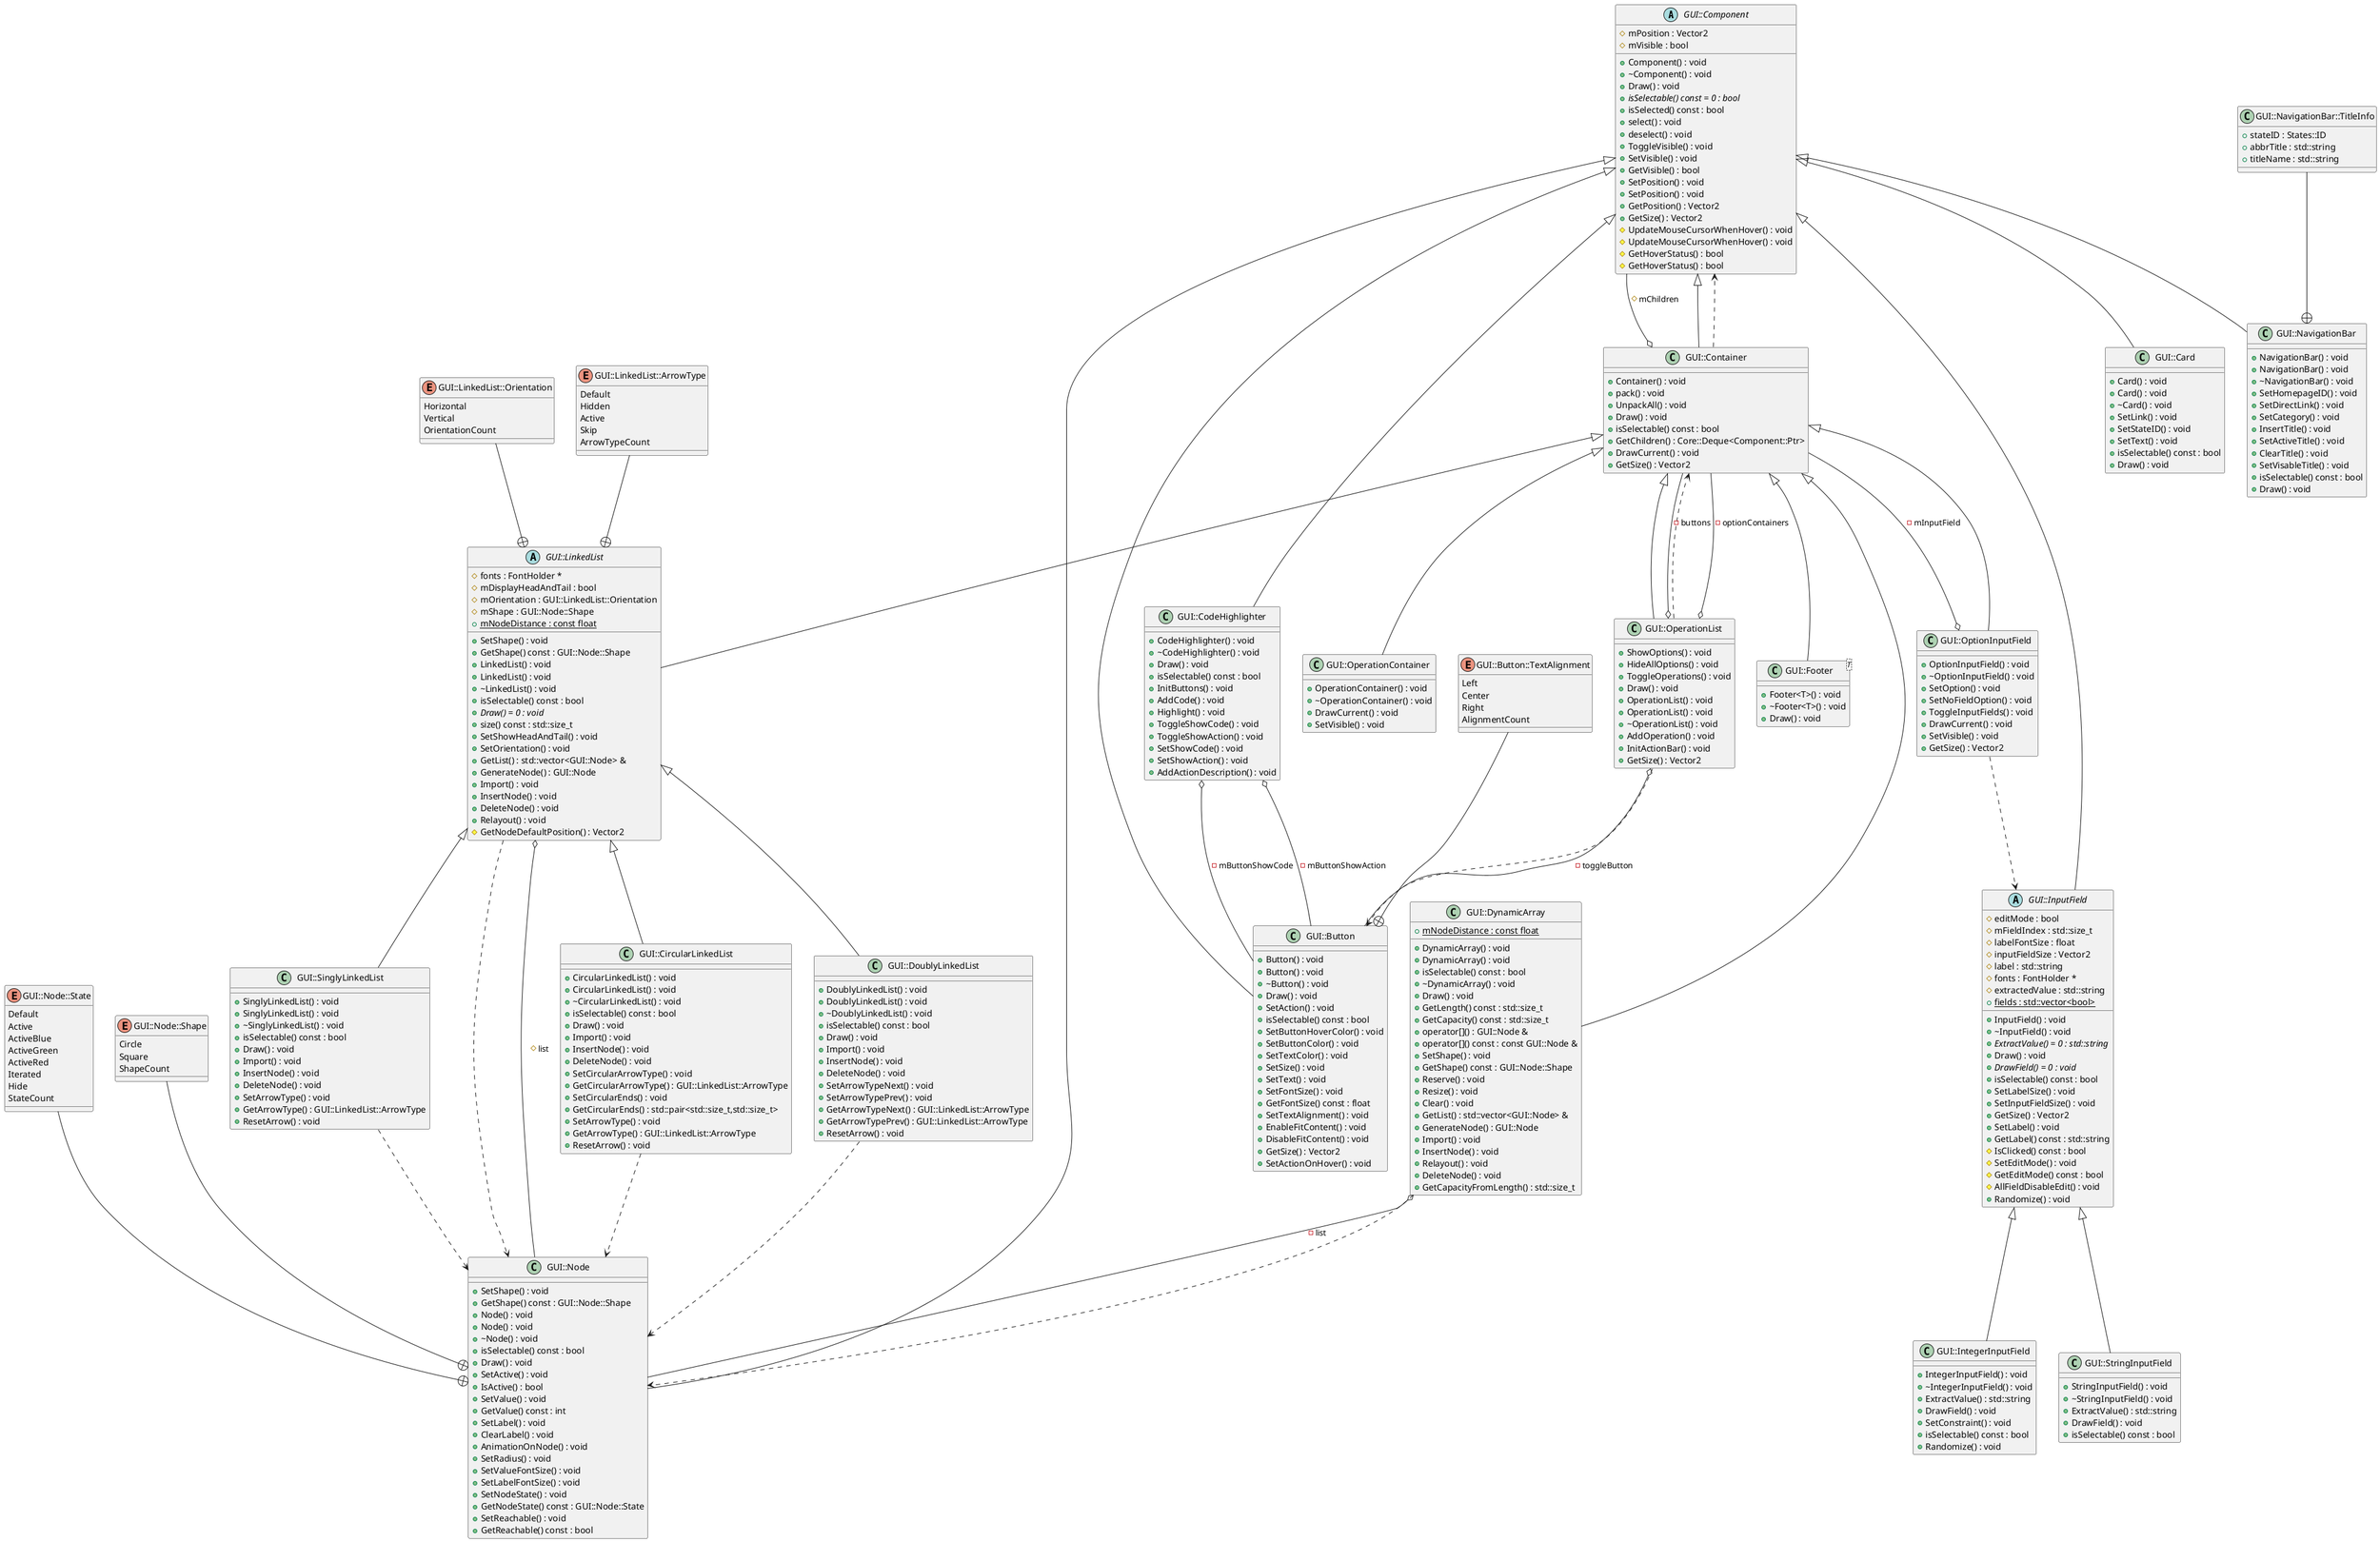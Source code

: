 @startuml
abstract "GUI::Component" as C_0000265092519911491147
abstract C_0000265092519911491147 {
+Component() : void
+~Component() : void
+Draw() : void
{abstract} +isSelectable() const = 0 : bool
+isSelected() const : bool
+select() : void
+deselect() : void
+ToggleVisible() : void
+SetVisible() : void
+GetVisible() : bool
+SetPosition() : void
+SetPosition() : void
+GetPosition() : Vector2
+GetSize() : Vector2
#UpdateMouseCursorWhenHover() : void
#UpdateMouseCursorWhenHover() : void
#GetHoverStatus() : bool
#GetHoverStatus() : bool
#mPosition : Vector2
#mVisible : bool
}
class "GUI::Container" as C_0002094582007680481506
class C_0002094582007680481506 {
+Container() : void
+pack() : void
+UnpackAll() : void
+Draw() : void
+isSelectable() const : bool
+GetChildren() : Core::Deque<Component::Ptr>
+DrawCurrent() : void
+GetSize() : Vector2
}
class "GUI::Node" as C_0000827263143060756743
class C_0000827263143060756743 {
+SetShape() : void
+GetShape() const : GUI::Node::Shape
+Node() : void
+Node() : void
+~Node() : void
+isSelectable() const : bool
+Draw() : void
+SetActive() : void
+IsActive() : bool
+SetValue() : void
+GetValue() const : int
+SetLabel() : void
+ClearLabel() : void
+AnimationOnNode() : void
+SetRadius() : void
+SetValueFontSize() : void
+SetLabelFontSize() : void
+SetNodeState() : void
+GetNodeState() const : GUI::Node::State
+SetReachable() : void
+GetReachable() const : bool
}
enum "GUI::Node::State" as C_0001113193908913246239
enum C_0001113193908913246239 {
Default
Active
ActiveBlue
ActiveGreen
ActiveRed
Iterated
Hide
StateCount
}
enum "GUI::Node::Shape" as C_0002284700369052075848
enum C_0002284700369052075848 {
Circle
Square
ShapeCount
}
abstract "GUI::LinkedList" as C_0000932535397199933171
abstract C_0000932535397199933171 {
+SetShape() : void
+GetShape() const : GUI::Node::Shape
+LinkedList() : void
+LinkedList() : void
+~LinkedList() : void
+isSelectable() const : bool
{abstract} +Draw() = 0 : void
+size() const : std::size_t
+SetShowHeadAndTail() : void
+SetOrientation() : void
+GetList() : std::vector<GUI::Node> &
+GenerateNode() : GUI::Node
+Import() : void
+InsertNode() : void
+DeleteNode() : void
+Relayout() : void
#GetNodeDefaultPosition() : Vector2
#fonts : FontHolder *
#mDisplayHeadAndTail : bool
#mOrientation : GUI::LinkedList::Orientation
#mShape : GUI::Node::Shape
{static} +mNodeDistance : const float
}
enum "GUI::LinkedList::ArrowType" as C_0000972293785554013667
enum C_0000972293785554013667 {
Default
Hidden
Active
Skip
ArrowTypeCount
}
enum "GUI::LinkedList::Orientation" as C_0001523930973413022405
enum C_0001523930973413022405 {
Horizontal
Vertical
OrientationCount
}
class "GUI::CircularLinkedList" as C_0000270407177428106372
class C_0000270407177428106372 {
+CircularLinkedList() : void
+CircularLinkedList() : void
+~CircularLinkedList() : void
+isSelectable() const : bool
+Draw() : void
+Import() : void
+InsertNode() : void
+DeleteNode() : void
+SetCircularArrowType() : void
+GetCircularArrowType() : GUI::LinkedList::ArrowType
+SetCircularEnds() : void
+GetCircularEnds() : std::pair<std::size_t,std::size_t>
+SetArrowType() : void
+GetArrowType() : GUI::LinkedList::ArrowType
+ResetArrow() : void
}
class "GUI::DoublyLinkedList" as C_0002300769237886065887
class C_0002300769237886065887 {
+DoublyLinkedList() : void
+DoublyLinkedList() : void
+~DoublyLinkedList() : void
+isSelectable() const : bool
+Draw() : void
+Import() : void
+InsertNode() : void
+DeleteNode() : void
+SetArrowTypeNext() : void
+SetArrowTypePrev() : void
+GetArrowTypeNext() : GUI::LinkedList::ArrowType
+GetArrowTypePrev() : GUI::LinkedList::ArrowType
+ResetArrow() : void
}
class "GUI::DynamicArray" as C_0000251369963602189305
class C_0000251369963602189305 {
+DynamicArray() : void
+DynamicArray() : void
+isSelectable() const : bool
+~DynamicArray() : void
+Draw() : void
+GetLength() const : std::size_t
+GetCapacity() const : std::size_t
+operator[]() : GUI::Node &
+operator[]() const : const GUI::Node &
+SetShape() : void
+GetShape() const : GUI::Node::Shape
+Reserve() : void
+Resize() : void
+Clear() : void
+GetList() : std::vector<GUI::Node> &
+GenerateNode() : GUI::Node
+Import() : void
+InsertNode() : void
+Relayout() : void
+DeleteNode() : void
+GetCapacityFromLength() : std::size_t
{static} +mNodeDistance : const float
}
class "GUI::SinglyLinkedList" as C_0001184481278351232005
class C_0001184481278351232005 {
+SinglyLinkedList() : void
+SinglyLinkedList() : void
+~SinglyLinkedList() : void
+isSelectable() const : bool
+Draw() : void
+Import() : void
+InsertNode() : void
+DeleteNode() : void
+SetArrowType() : void
+GetArrowType() : GUI::LinkedList::ArrowType
+ResetArrow() : void
}
class "GUI::Button" as C_0000273483278369364143
class C_0000273483278369364143 {
+Button() : void
+Button() : void
+~Button() : void
+Draw() : void
+SetAction() : void
+isSelectable() const : bool
+SetButtonHoverColor() : void
+SetButtonColor() : void
+SetTextColor() : void
+SetSize() : void
+SetText() : void
+SetFontSize() : void
+GetFontSize() const : float
+SetTextAlignment() : void
+EnableFitContent() : void
+DisableFitContent() : void
+GetSize() : Vector2
+SetActionOnHover() : void
}
enum "GUI::Button::TextAlignment" as C_0000727865688580364101
enum C_0000727865688580364101 {
Left
Center
Right
AlignmentCount
}
class "GUI::CodeHighlighter" as C_0001652826591693436854
class C_0001652826591693436854 {
+CodeHighlighter() : void
+~CodeHighlighter() : void
+Draw() : void
+isSelectable() const : bool
+InitButtons() : void
+AddCode() : void
+Highlight() : void
+ToggleShowCode() : void
+ToggleShowAction() : void
+SetShowCode() : void
+SetShowAction() : void
+AddActionDescription() : void
}
class "GUI::Footer<T>" as C_0001894949210869383862
class C_0001894949210869383862 {
+Footer<T>() : void
+~Footer<T>() : void
+Draw() : void
}
class "GUI::OperationContainer" as C_0001640896409330920983
class C_0001640896409330920983 {
+OperationContainer() : void
+~OperationContainer() : void
+DrawCurrent() : void
+SetVisible() : void
}
class "GUI::OperationList" as C_0000596841766318363256
class C_0000596841766318363256 {
+ShowOptions() : void
+HideAllOptions() : void
+ToggleOperations() : void
+Draw() : void
+OperationList() : void
+OperationList() : void
+~OperationList() : void
+AddOperation() : void
+InitActionBar() : void
+GetSize() : Vector2
}
abstract "GUI::InputField" as C_0001194216743065148231
abstract C_0001194216743065148231 {
+InputField() : void
+~InputField() : void
{abstract} +ExtractValue() = 0 : std::string
+Draw() : void
{abstract} +DrawField() = 0 : void
+isSelectable() const : bool
+SetLabelSize() : void
+SetInputFieldSize() : void
+GetSize() : Vector2
+SetLabel() : void
+GetLabel() const : std::string
#IsClicked() const : bool
#SetEditMode() : void
#GetEditMode() const : bool
#AllFieldDisableEdit() : void
+Randomize() : void
#editMode : bool
#mFieldIndex : std::size_t
#labelFontSize : float
#inputFieldSize : Vector2
#label : std::string
#fonts : FontHolder *
#extractedValue : std::string
{static} +fields : std::vector<bool>
}
class "GUI::OptionInputField" as C_0000699395328849803664
class C_0000699395328849803664 {
+OptionInputField() : void
+~OptionInputField() : void
+SetOption() : void
+SetNoFieldOption() : void
+ToggleInputFields() : void
+DrawCurrent() : void
+SetVisible() : void
+GetSize() : Vector2
}
class "GUI::NavigationBar" as C_0000304661703129034140
class C_0000304661703129034140 {
+NavigationBar() : void
+NavigationBar() : void
+~NavigationBar() : void
+SetHomepageID() : void
+SetDirectLink() : void
+SetCategory() : void
+InsertTitle() : void
+SetActiveTitle() : void
+ClearTitle() : void
+SetVisableTitle() : void
+isSelectable() const : bool
+Draw() : void
}
class "GUI::NavigationBar::TitleInfo" as C_0000769294623722548185
class C_0000769294623722548185 {
+stateID : States::ID
+abbrTitle : std::string
+titleName : std::string
}
class "GUI::IntegerInputField" as C_0002069445512065308063
class C_0002069445512065308063 {
+IntegerInputField() : void
+~IntegerInputField() : void
+ExtractValue() : std::string
+DrawField() : void
+SetConstraint() : void
+isSelectable() const : bool
+Randomize() : void
}
class "GUI::StringInputField" as C_0000362951263854387747
class C_0000362951263854387747 {
+StringInputField() : void
+~StringInputField() : void
+ExtractValue() : std::string
+DrawField() : void
+isSelectable() const : bool
}
class "GUI::Card" as C_0000413334043765638182
class C_0000413334043765638182 {
+Card() : void
+Card() : void
+~Card() : void
+SetLink() : void
+SetStateID() : void
+SetText() : void
+isSelectable() const : bool
+Draw() : void
}
C_0002094582007680481506 ..> C_0000265092519911491147
C_0002094582007680481506 o-- C_0000265092519911491147 : #mChildren
C_0000265092519911491147 <|-- C_0002094582007680481506
C_0000265092519911491147 <|-- C_0000827263143060756743
C_0001113193908913246239 --+ C_0000827263143060756743
C_0002284700369052075848 --+ C_0000827263143060756743
C_0000932535397199933171 ..> C_0000827263143060756743
C_0000932535397199933171 o-- C_0000827263143060756743 : #list
C_0002094582007680481506 <|-- C_0000932535397199933171
C_0000972293785554013667 --+ C_0000932535397199933171
C_0001523930973413022405 --+ C_0000932535397199933171
C_0000270407177428106372 ..> C_0000827263143060756743
C_0000932535397199933171 <|-- C_0000270407177428106372
C_0002300769237886065887 ..> C_0000827263143060756743
C_0000932535397199933171 <|-- C_0002300769237886065887
C_0000251369963602189305 ..> C_0000827263143060756743
C_0000251369963602189305 o-- C_0000827263143060756743 : -list
C_0002094582007680481506 <|-- C_0000251369963602189305
C_0001184481278351232005 ..> C_0000827263143060756743
C_0000932535397199933171 <|-- C_0001184481278351232005
C_0000265092519911491147 <|-- C_0000273483278369364143
C_0000727865688580364101 --+ C_0000273483278369364143
C_0001652826591693436854 o-- C_0000273483278369364143 : -mButtonShowCode
C_0001652826591693436854 o-- C_0000273483278369364143 : -mButtonShowAction
C_0000265092519911491147 <|-- C_0001652826591693436854
C_0002094582007680481506 <|-- C_0001894949210869383862
C_0002094582007680481506 <|-- C_0001640896409330920983
C_0000596841766318363256 ..> C_0000273483278369364143
C_0000596841766318363256 ..> C_0002094582007680481506
C_0000596841766318363256 o-- C_0002094582007680481506 : -buttons
C_0000596841766318363256 o-- C_0002094582007680481506 : -optionContainers
C_0000596841766318363256 o-- C_0000273483278369364143 : -toggleButton
C_0002094582007680481506 <|-- C_0000596841766318363256
C_0000265092519911491147 <|-- C_0001194216743065148231
C_0000699395328849803664 ..> C_0001194216743065148231
C_0000699395328849803664 o-- C_0002094582007680481506 : -mInputField
C_0002094582007680481506 <|-- C_0000699395328849803664
C_0000265092519911491147 <|-- C_0000304661703129034140
C_0000769294623722548185 --+ C_0000304661703129034140
C_0001194216743065148231 <|-- C_0002069445512065308063
C_0001194216743065148231 <|-- C_0000362951263854387747
C_0000265092519911491147 <|-- C_0000413334043765638182

'Generated with clang-uml, version 0.3.4
'LLVM version clang version 15.0.7 (https://github.com/llvm/llvm-project.git 8dfdcc7b7bf66834a761bd8de445840ef68e4d1a)
@enduml
